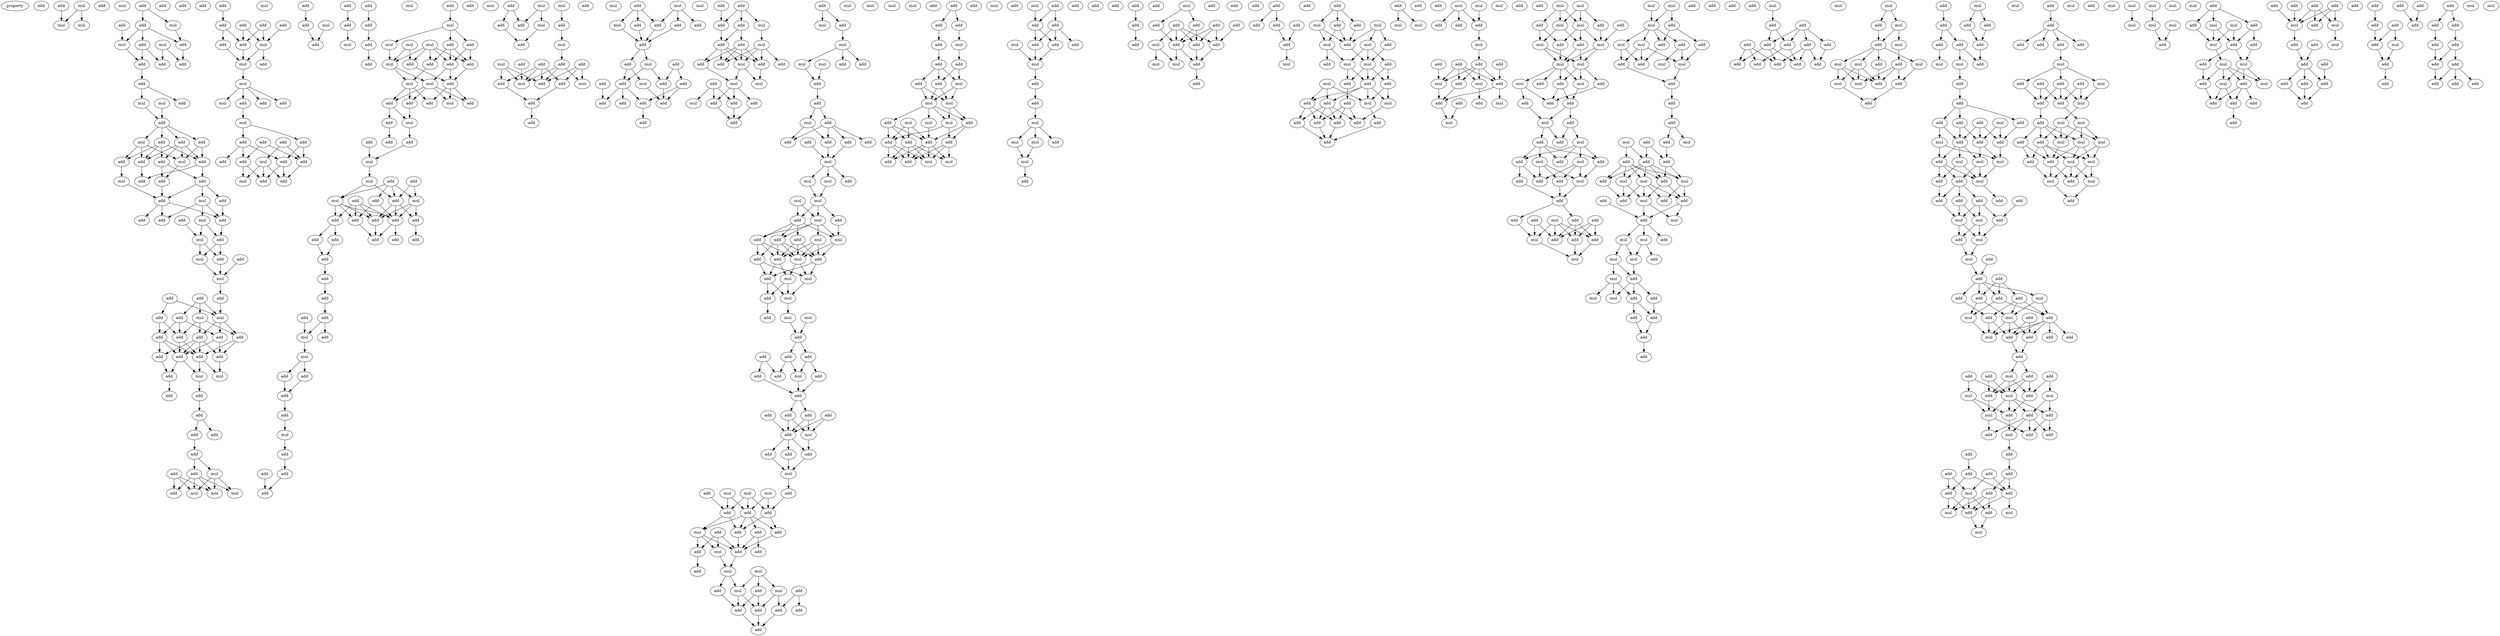 digraph {
    node [fontcolor=black]
    property [mul=2,lf=1.2]
    0 [ label = add ];
    1 [ label = mul ];
    2 [ label = add ];
    3 [ label = add ];
    4 [ label = mul ];
    5 [ label = mul ];
    6 [ label = mul ];
    7 [ label = add ];
    8 [ label = mul ];
    9 [ label = add ];
    10 [ label = add ];
    11 [ label = add ];
    12 [ label = add ];
    13 [ label = mul ];
    14 [ label = mul ];
    15 [ label = add ];
    16 [ label = add ];
    17 [ label = add ];
    18 [ label = add ];
    19 [ label = mul ];
    20 [ label = add ];
    21 [ label = mul ];
    22 [ label = add ];
    23 [ label = add ];
    24 [ label = add ];
    25 [ label = add ];
    26 [ label = mul ];
    27 [ label = mul ];
    28 [ label = add ];
    29 [ label = add ];
    30 [ label = add ];
    31 [ label = add ];
    32 [ label = add ];
    33 [ label = mul ];
    34 [ label = add ];
    35 [ label = add ];
    36 [ label = add ];
    37 [ label = add ];
    38 [ label = add ];
    39 [ label = mul ];
    40 [ label = add ];
    41 [ label = add ];
    42 [ label = add ];
    43 [ label = add ];
    44 [ label = mul ];
    45 [ label = add ];
    46 [ label = mul ];
    47 [ label = add ];
    48 [ label = mul ];
    49 [ label = add ];
    50 [ label = mul ];
    51 [ label = add ];
    52 [ label = add ];
    53 [ label = add ];
    54 [ label = mul ];
    55 [ label = add ];
    56 [ label = mul ];
    57 [ label = add ];
    58 [ label = add ];
    59 [ label = add ];
    60 [ label = add ];
    61 [ label = add ];
    62 [ label = add ];
    63 [ label = add ];
    64 [ label = add ];
    65 [ label = add ];
    66 [ label = add ];
    67 [ label = mul ];
    68 [ label = add ];
    69 [ label = mul ];
    70 [ label = add ];
    71 [ label = add ];
    72 [ label = add ];
    73 [ label = add ];
    74 [ label = add ];
    75 [ label = add ];
    76 [ label = add ];
    77 [ label = add ];
    78 [ label = add ];
    79 [ label = add ];
    80 [ label = mul ];
    81 [ label = add ];
    82 [ label = mul ];
    83 [ label = mul ];
    84 [ label = mul ];
    85 [ label = add ];
    86 [ label = add ];
    87 [ label = add ];
    88 [ label = add ];
    89 [ label = add ];
    90 [ label = add ];
    91 [ label = mul ];
    92 [ label = add ];
    93 [ label = mul ];
    94 [ label = mul ];
    95 [ label = add ];
    96 [ label = mul ];
    97 [ label = mul ];
    98 [ label = add ];
    99 [ label = add ];
    100 [ label = add ];
    101 [ label = mul ];
    102 [ label = add ];
    103 [ label = add ];
    104 [ label = add ];
    105 [ label = add ];
    106 [ label = mul ];
    107 [ label = add ];
    108 [ label = add ];
    109 [ label = add ];
    110 [ label = add ];
    111 [ label = add ];
    112 [ label = mul ];
    113 [ label = add ];
    114 [ label = add ];
    115 [ label = mul ];
    116 [ label = add ];
    117 [ label = add ];
    118 [ label = add ];
    119 [ label = add ];
    120 [ label = mul ];
    121 [ label = add ];
    122 [ label = add ];
    123 [ label = add ];
    124 [ label = add ];
    125 [ label = mul ];
    126 [ label = add ];
    127 [ label = mul ];
    128 [ label = mul ];
    129 [ label = add ];
    130 [ label = mul ];
    131 [ label = mul ];
    132 [ label = add ];
    133 [ label = add ];
    134 [ label = add ];
    135 [ label = add ];
    136 [ label = add ];
    137 [ label = mul ];
    138 [ label = mul ];
    139 [ label = mul ];
    140 [ label = add ];
    141 [ label = add ];
    142 [ label = add ];
    143 [ label = add ];
    144 [ label = mul ];
    145 [ label = add ];
    146 [ label = mul ];
    147 [ label = add ];
    148 [ label = add ];
    149 [ label = add ];
    150 [ label = add ];
    151 [ label = add ];
    152 [ label = mul ];
    153 [ label = add ];
    154 [ label = add ];
    155 [ label = mul ];
    156 [ label = mul ];
    157 [ label = add ];
    158 [ label = add ];
    159 [ label = mul ];
    160 [ label = add ];
    161 [ label = add ];
    162 [ label = add ];
    163 [ label = add ];
    164 [ label = add ];
    165 [ label = add ];
    166 [ label = add ];
    167 [ label = add ];
    168 [ label = add ];
    169 [ label = add ];
    170 [ label = add ];
    171 [ label = add ];
    172 [ label = add ];
    173 [ label = add ];
    174 [ label = add ];
    175 [ label = add ];
    176 [ label = mul ];
    177 [ label = add ];
    178 [ label = mul ];
    179 [ label = add ];
    180 [ label = add ];
    181 [ label = add ];
    182 [ label = add ];
    183 [ label = mul ];
    184 [ label = mul ];
    185 [ label = add ];
    186 [ label = add ];
    187 [ label = mul ];
    188 [ label = add ];
    189 [ label = add ];
    190 [ label = mul ];
    191 [ label = add ];
    192 [ label = add ];
    193 [ label = add ];
    194 [ label = add ];
    195 [ label = mul ];
    196 [ label = add ];
    197 [ label = add ];
    198 [ label = mul ];
    199 [ label = mul ];
    200 [ label = add ];
    201 [ label = mul ];
    202 [ label = add ];
    203 [ label = add ];
    204 [ label = add ];
    205 [ label = mul ];
    206 [ label = add ];
    207 [ label = mul ];
    208 [ label = add ];
    209 [ label = add ];
    210 [ label = add ];
    211 [ label = add ];
    212 [ label = add ];
    213 [ label = mul ];
    214 [ label = add ];
    215 [ label = add ];
    216 [ label = add ];
    217 [ label = add ];
    218 [ label = mul ];
    219 [ label = add ];
    220 [ label = add ];
    221 [ label = add ];
    222 [ label = mul ];
    223 [ label = add ];
    224 [ label = add ];
    225 [ label = add ];
    226 [ label = add ];
    227 [ label = mul ];
    228 [ label = add ];
    229 [ label = add ];
    230 [ label = add ];
    231 [ label = mul ];
    232 [ label = add ];
    233 [ label = add ];
    234 [ label = add ];
    235 [ label = add ];
    236 [ label = add ];
    237 [ label = mul ];
    238 [ label = add ];
    239 [ label = add ];
    240 [ label = mul ];
    241 [ label = add ];
    242 [ label = add ];
    243 [ label = mul ];
    244 [ label = add ];
    245 [ label = add ];
    246 [ label = add ];
    247 [ label = mul ];
    248 [ label = add ];
    249 [ label = mul ];
    250 [ label = add ];
    251 [ label = add ];
    252 [ label = mul ];
    253 [ label = add ];
    254 [ label = add ];
    255 [ label = add ];
    256 [ label = mul ];
    257 [ label = add ];
    258 [ label = mul ];
    259 [ label = mul ];
    260 [ label = mul ];
    261 [ label = add ];
    262 [ label = add ];
    263 [ label = add ];
    264 [ label = add ];
    265 [ label = add ];
    266 [ label = mul ];
    267 [ label = add ];
    268 [ label = add ];
    269 [ label = add ];
    270 [ label = add ];
    271 [ label = add ];
    272 [ label = mul ];
    273 [ label = mul ];
    274 [ label = mul ];
    275 [ label = add ];
    276 [ label = mul ];
    277 [ label = mul ];
    278 [ label = mul ];
    279 [ label = add ];
    280 [ label = add ];
    281 [ label = mul ];
    282 [ label = add ];
    283 [ label = add ];
    284 [ label = mul ];
    285 [ label = add ];
    286 [ label = add ];
    287 [ label = mul ];
    288 [ label = add ];
    289 [ label = add ];
    290 [ label = add ];
    291 [ label = mul ];
    292 [ label = mul ];
    293 [ label = add ];
    294 [ label = mul ];
    295 [ label = add ];
    296 [ label = mul ];
    297 [ label = mul ];
    298 [ label = mul ];
    299 [ label = mul ];
    300 [ label = add ];
    301 [ label = add ];
    302 [ label = add ];
    303 [ label = add ];
    304 [ label = mul ];
    305 [ label = add ];
    306 [ label = add ];
    307 [ label = add ];
    308 [ label = mul ];
    309 [ label = add ];
    310 [ label = add ];
    311 [ label = add ];
    312 [ label = add ];
    313 [ label = add ];
    314 [ label = add ];
    315 [ label = mul ];
    316 [ label = add ];
    317 [ label = add ];
    318 [ label = add ];
    319 [ label = mul ];
    320 [ label = mul ];
    321 [ label = mul ];
    322 [ label = mul ];
    323 [ label = mul ];
    324 [ label = add ];
    325 [ label = add ];
    326 [ label = add ];
    327 [ label = add ];
    328 [ label = add ];
    329 [ label = add ];
    330 [ label = add ];
    331 [ label = mul ];
    332 [ label = add ];
    333 [ label = add ];
    334 [ label = mul ];
    335 [ label = add ];
    336 [ label = add ];
    337 [ label = add ];
    338 [ label = mul ];
    339 [ label = mul ];
    340 [ label = add ];
    341 [ label = mul ];
    342 [ label = mul ];
    343 [ label = add ];
    344 [ label = add ];
    345 [ label = add ];
    346 [ label = add ];
    347 [ label = add ];
    348 [ label = add ];
    349 [ label = add ];
    350 [ label = add ];
    351 [ label = add ];
    352 [ label = add ];
    353 [ label = add ];
    354 [ label = mul ];
    355 [ label = add ];
    356 [ label = add ];
    357 [ label = mul ];
    358 [ label = add ];
    359 [ label = add ];
    360 [ label = add ];
    361 [ label = add ];
    362 [ label = mul ];
    363 [ label = add ];
    364 [ label = mul ];
    365 [ label = mul ];
    366 [ label = add ];
    367 [ label = add ];
    368 [ label = mul ];
    369 [ label = mul ];
    370 [ label = mul ];
    371 [ label = add ];
    372 [ label = add ];
    373 [ label = add ];
    374 [ label = add ];
    375 [ label = add ];
    376 [ label = add ];
    377 [ label = mul ];
    378 [ label = mul ];
    379 [ label = add ];
    380 [ label = mul ];
    381 [ label = add ];
    382 [ label = add ];
    383 [ label = add ];
    384 [ label = add ];
    385 [ label = mul ];
    386 [ label = add ];
    387 [ label = add ];
    388 [ label = mul ];
    389 [ label = add ];
    390 [ label = add ];
    391 [ label = add ];
    392 [ label = mul ];
    393 [ label = add ];
    394 [ label = mul ];
    395 [ label = add ];
    396 [ label = mul ];
    397 [ label = add ];
    398 [ label = mul ];
    399 [ label = add ];
    400 [ label = add ];
    401 [ label = add ];
    402 [ label = add ];
    403 [ label = add ];
    404 [ label = mul ];
    405 [ label = add ];
    406 [ label = add ];
    407 [ label = add ];
    408 [ label = add ];
    409 [ label = add ];
    410 [ label = mul ];
    411 [ label = add ];
    412 [ label = add ];
    413 [ label = add ];
    414 [ label = mul ];
    415 [ label = mul ];
    416 [ label = add ];
    417 [ label = add ];
    418 [ label = add ];
    419 [ label = add ];
    420 [ label = add ];
    421 [ label = add ];
    422 [ label = add ];
    423 [ label = add ];
    424 [ label = add ];
    425 [ label = add ];
    426 [ label = add ];
    427 [ label = mul ];
    428 [ label = add ];
    429 [ label = mul ];
    430 [ label = mul ];
    431 [ label = add ];
    432 [ label = add ];
    433 [ label = add ];
    434 [ label = mul ];
    435 [ label = mul ];
    436 [ label = add ];
    437 [ label = add ];
    438 [ label = mul ];
    439 [ label = mul ];
    440 [ label = add ];
    441 [ label = add ];
    442 [ label = add ];
    443 [ label = mul ];
    444 [ label = add ];
    445 [ label = add ];
    446 [ label = mul ];
    447 [ label = mul ];
    448 [ label = add ];
    449 [ label = add ];
    450 [ label = add ];
    451 [ label = add ];
    452 [ label = add ];
    453 [ label = add ];
    454 [ label = add ];
    455 [ label = add ];
    456 [ label = add ];
    457 [ label = add ];
    458 [ label = mul ];
    459 [ label = add ];
    460 [ label = mul ];
    461 [ label = mul ];
    462 [ label = mul ];
    463 [ label = add ];
    464 [ label = mul ];
    465 [ label = add ];
    466 [ label = add ];
    467 [ label = add ];
    468 [ label = mul ];
    469 [ label = add ];
    470 [ label = add ];
    471 [ label = add ];
    472 [ label = add ];
    473 [ label = add ];
    474 [ label = mul ];
    475 [ label = mul ];
    476 [ label = add ];
    477 [ label = add ];
    478 [ label = add ];
    479 [ label = add ];
    480 [ label = mul ];
    481 [ label = add ];
    482 [ label = mul ];
    483 [ label = mul ];
    484 [ label = mul ];
    485 [ label = mul ];
    486 [ label = add ];
    487 [ label = add ];
    488 [ label = mul ];
    489 [ label = add ];
    490 [ label = mul ];
    491 [ label = add ];
    492 [ label = mul ];
    493 [ label = add ];
    494 [ label = mul ];
    495 [ label = mul ];
    496 [ label = mul ];
    497 [ label = add ];
    498 [ label = add ];
    499 [ label = add ];
    500 [ label = mul ];
    501 [ label = add ];
    502 [ label = add ];
    503 [ label = add ];
    504 [ label = mul ];
    505 [ label = add ];
    506 [ label = add ];
    507 [ label = add ];
    508 [ label = mul ];
    509 [ label = mul ];
    510 [ label = add ];
    511 [ label = add ];
    512 [ label = add ];
    513 [ label = mul ];
    514 [ label = add ];
    515 [ label = add ];
    516 [ label = add ];
    517 [ label = mul ];
    518 [ label = add ];
    519 [ label = mul ];
    520 [ label = add ];
    521 [ label = add ];
    522 [ label = add ];
    523 [ label = add ];
    524 [ label = add ];
    525 [ label = mul ];
    526 [ label = add ];
    527 [ label = add ];
    528 [ label = mul ];
    529 [ label = mul ];
    530 [ label = mul ];
    531 [ label = mul ];
    532 [ label = add ];
    533 [ label = mul ];
    534 [ label = add ];
    535 [ label = add ];
    536 [ label = mul ];
    537 [ label = add ];
    538 [ label = mul ];
    539 [ label = add ];
    540 [ label = mul ];
    541 [ label = add ];
    542 [ label = add ];
    543 [ label = add ];
    544 [ label = add ];
    545 [ label = add ];
    546 [ label = add ];
    547 [ label = add ];
    548 [ label = add ];
    549 [ label = mul ];
    550 [ label = mul ];
    551 [ label = add ];
    552 [ label = add ];
    553 [ label = add ];
    554 [ label = mul ];
    555 [ label = add ];
    556 [ label = add ];
    557 [ label = mul ];
    558 [ label = mul ];
    559 [ label = mul ];
    560 [ label = add ];
    561 [ label = add ];
    562 [ label = add ];
    563 [ label = add ];
    564 [ label = add ];
    565 [ label = mul ];
    566 [ label = mul ];
    567 [ label = mul ];
    568 [ label = add ];
    569 [ label = mul ];
    570 [ label = mul ];
    571 [ label = add ];
    572 [ label = add ];
    573 [ label = add ];
    574 [ label = mul ];
    575 [ label = mul ];
    576 [ label = add ];
    577 [ label = add ];
    578 [ label = mul ];
    579 [ label = add ];
    580 [ label = add ];
    581 [ label = add ];
    582 [ label = add ];
    583 [ label = add ];
    584 [ label = mul ];
    585 [ label = add ];
    586 [ label = add ];
    587 [ label = add ];
    588 [ label = add ];
    589 [ label = add ];
    590 [ label = add ];
    591 [ label = add ];
    592 [ label = add ];
    593 [ label = add ];
    594 [ label = add ];
    595 [ label = add ];
    596 [ label = add ];
    597 [ label = mul ];
    598 [ label = mul ];
    599 [ label = mul ];
    600 [ label = add ];
    601 [ label = mul ];
    602 [ label = add ];
    603 [ label = add ];
    604 [ label = add ];
    605 [ label = mul ];
    606 [ label = mul ];
    607 [ label = mul ];
    608 [ label = add ];
    609 [ label = add ];
    610 [ label = mul ];
    611 [ label = mul ];
    612 [ label = add ];
    613 [ label = mul ];
    614 [ label = add ];
    615 [ label = mul ];
    616 [ label = add ];
    617 [ label = add ];
    618 [ label = add ];
    619 [ label = add ];
    620 [ label = add ];
    621 [ label = add ];
    622 [ label = mul ];
    623 [ label = mul ];
    624 [ label = add ];
    625 [ label = add ];
    626 [ label = add ];
    627 [ label = add ];
    628 [ label = add ];
    629 [ label = add ];
    630 [ label = mul ];
    631 [ label = add ];
    632 [ label = add ];
    633 [ label = add ];
    634 [ label = add ];
    635 [ label = mul ];
    636 [ label = add ];
    637 [ label = mul ];
    638 [ label = mul ];
    639 [ label = mul ];
    640 [ label = add ];
    641 [ label = add ];
    642 [ label = mul ];
    643 [ label = add ];
    644 [ label = add ];
    645 [ label = add ];
    646 [ label = add ];
    647 [ label = add ];
    648 [ label = mul ];
    649 [ label = mul ];
    650 [ label = add ];
    651 [ label = mul ];
    652 [ label = add ];
    653 [ label = mul ];
    654 [ label = add ];
    655 [ label = add ];
    656 [ label = add ];
    657 [ label = add ];
    658 [ label = add ];
    659 [ label = add ];
    660 [ label = mul ];
    661 [ label = add ];
    662 [ label = mul ];
    663 [ label = add ];
    664 [ label = mul ];
    665 [ label = add ];
    666 [ label = add ];
    667 [ label = add ];
    668 [ label = add ];
    669 [ label = add ];
    670 [ label = mul ];
    671 [ label = add ];
    672 [ label = add ];
    673 [ label = add ];
    674 [ label = add ];
    675 [ label = add ];
    676 [ label = add ];
    677 [ label = mul ];
    678 [ label = add ];
    679 [ label = mul ];
    680 [ label = mul ];
    681 [ label = mul ];
    682 [ label = add ];
    683 [ label = add ];
    684 [ label = mul ];
    685 [ label = add ];
    686 [ label = add ];
    687 [ label = add ];
    688 [ label = add ];
    689 [ label = mul ];
    690 [ label = add ];
    691 [ label = add ];
    692 [ label = add ];
    693 [ label = add ];
    694 [ label = add ];
    695 [ label = add ];
    696 [ label = add ];
    697 [ label = mul ];
    698 [ label = add ];
    699 [ label = add ];
    700 [ label = add ];
    701 [ label = add ];
    702 [ label = mul ];
    703 [ label = add ];
    704 [ label = mul ];
    705 [ label = mul ];
    706 [ label = add ];
    707 [ label = add ];
    708 [ label = add ];
    709 [ label = mul ];
    710 [ label = add ];
    711 [ label = add ];
    712 [ label = add ];
    713 [ label = mul ];
    714 [ label = add ];
    715 [ label = add ];
    716 [ label = add ];
    717 [ label = add ];
    718 [ label = mul ];
    719 [ label = mul ];
    720 [ label = add ];
    721 [ label = add ];
    722 [ label = mul ];
    723 [ label = mul ];
    724 [ label = add ];
    725 [ label = add ];
    726 [ label = mul ];
    727 [ label = mul ];
    728 [ label = mul ];
    729 [ label = add ];
    730 [ label = add ];
    731 [ label = mul ];
    732 [ label = add ];
    733 [ label = mul ];
    734 [ label = mul ];
    735 [ label = add ];
    736 [ label = mul ];
    737 [ label = add ];
    738 [ label = add ];
    739 [ label = mul ];
    740 [ label = mul ];
    741 [ label = mul ];
    742 [ label = mul ];
    743 [ label = mul ];
    744 [ label = mul ];
    745 [ label = add ];
    746 [ label = mul ];
    747 [ label = mul ];
    748 [ label = add ];
    749 [ label = add ];
    750 [ label = mul ];
    751 [ label = add ];
    752 [ label = mul ];
    753 [ label = add ];
    754 [ label = add ];
    755 [ label = mul ];
    756 [ label = mul ];
    757 [ label = mul ];
    758 [ label = add ];
    759 [ label = mul ];
    760 [ label = add ];
    761 [ label = mul ];
    762 [ label = add ];
    763 [ label = add ];
    764 [ label = add ];
    765 [ label = add ];
    766 [ label = add ];
    767 [ label = add ];
    768 [ label = add ];
    769 [ label = add ];
    770 [ label = add ];
    771 [ label = mul ];
    772 [ label = add ];
    773 [ label = mul ];
    774 [ label = mul ];
    775 [ label = add ];
    776 [ label = add ];
    777 [ label = add ];
    778 [ label = add ];
    779 [ label = add ];
    780 [ label = add ];
    781 [ label = add ];
    782 [ label = add ];
    783 [ label = add ];
    784 [ label = add ];
    785 [ label = add ];
    786 [ label = add ];
    787 [ label = add ];
    788 [ label = mul ];
    789 [ label = add ];
    790 [ label = add ];
    791 [ label = add ];
    792 [ label = add ];
    793 [ label = add ];
    794 [ label = add ];
    795 [ label = mul ];
    796 [ label = add ];
    797 [ label = add ];
    798 [ label = add ];
    799 [ label = add ];
    800 [ label = add ];
    801 [ label = add ];
    802 [ label = mul ];
    803 [ label = add ];
    804 [ label = add ];
    805 [ label = add ];
    1 -> 5 [ name = 0 ];
    1 -> 6 [ name = 1 ];
    3 -> 5 [ name = 2 ];
    7 -> 8 [ name = 3 ];
    7 -> 9 [ name = 4 ];
    8 -> 12 [ name = 5 ];
    9 -> 11 [ name = 6 ];
    9 -> 12 [ name = 7 ];
    9 -> 14 [ name = 8 ];
    10 -> 14 [ name = 9 ];
    11 -> 15 [ name = 10 ];
    11 -> 17 [ name = 11 ];
    12 -> 16 [ name = 12 ];
    13 -> 16 [ name = 13 ];
    13 -> 17 [ name = 14 ];
    14 -> 15 [ name = 15 ];
    15 -> 18 [ name = 16 ];
    18 -> 19 [ name = 17 ];
    18 -> 20 [ name = 18 ];
    19 -> 22 [ name = 19 ];
    21 -> 22 [ name = 20 ];
    22 -> 23 [ name = 21 ];
    22 -> 24 [ name = 22 ];
    22 -> 25 [ name = 23 ];
    22 -> 26 [ name = 24 ];
    23 -> 28 [ name = 25 ];
    23 -> 29 [ name = 26 ];
    23 -> 30 [ name = 27 ];
    23 -> 31 [ name = 28 ];
    24 -> 27 [ name = 29 ];
    24 -> 31 [ name = 30 ];
    25 -> 27 [ name = 31 ];
    25 -> 29 [ name = 32 ];
    25 -> 30 [ name = 33 ];
    25 -> 31 [ name = 34 ];
    26 -> 27 [ name = 35 ];
    26 -> 28 [ name = 36 ];
    26 -> 29 [ name = 37 ];
    27 -> 32 [ name = 38 ];
    28 -> 33 [ name = 39 ];
    29 -> 34 [ name = 40 ];
    30 -> 32 [ name = 41 ];
    30 -> 35 [ name = 42 ];
    31 -> 34 [ name = 43 ];
    31 -> 35 [ name = 44 ];
    32 -> 37 [ name = 45 ];
    33 -> 37 [ name = 46 ];
    35 -> 37 [ name = 47 ];
    35 -> 38 [ name = 48 ];
    35 -> 39 [ name = 49 ];
    37 -> 40 [ name = 50 ];
    37 -> 41 [ name = 51 ];
    37 -> 43 [ name = 52 ];
    38 -> 41 [ name = 53 ];
    39 -> 40 [ name = 54 ];
    39 -> 41 [ name = 55 ];
    39 -> 44 [ name = 56 ];
    41 -> 45 [ name = 57 ];
    42 -> 46 [ name = 58 ];
    44 -> 45 [ name = 59 ];
    44 -> 46 [ name = 60 ];
    45 -> 47 [ name = 61 ];
    45 -> 48 [ name = 62 ];
    46 -> 47 [ name = 63 ];
    46 -> 48 [ name = 64 ];
    47 -> 50 [ name = 65 ];
    48 -> 50 [ name = 66 ];
    49 -> 50 [ name = 67 ];
    50 -> 52 [ name = 68 ];
    51 -> 54 [ name = 69 ];
    51 -> 55 [ name = 70 ];
    52 -> 54 [ name = 71 ];
    53 -> 54 [ name = 72 ];
    53 -> 56 [ name = 73 ];
    53 -> 57 [ name = 74 ];
    54 -> 58 [ name = 75 ];
    54 -> 60 [ name = 76 ];
    54 -> 62 [ name = 77 ];
    55 -> 59 [ name = 78 ];
    55 -> 61 [ name = 79 ];
    56 -> 59 [ name = 80 ];
    56 -> 60 [ name = 81 ];
    56 -> 62 [ name = 82 ];
    57 -> 58 [ name = 83 ];
    57 -> 59 [ name = 84 ];
    57 -> 61 [ name = 85 ];
    58 -> 64 [ name = 86 ];
    58 -> 65 [ name = 87 ];
    59 -> 65 [ name = 88 ];
    59 -> 66 [ name = 89 ];
    60 -> 63 [ name = 90 ];
    60 -> 64 [ name = 91 ];
    60 -> 65 [ name = 92 ];
    60 -> 66 [ name = 93 ];
    61 -> 63 [ name = 94 ];
    61 -> 65 [ name = 95 ];
    61 -> 66 [ name = 96 ];
    62 -> 64 [ name = 97 ];
    62 -> 66 [ name = 98 ];
    63 -> 68 [ name = 99 ];
    64 -> 67 [ name = 100 ];
    65 -> 68 [ name = 101 ];
    65 -> 69 [ name = 102 ];
    66 -> 67 [ name = 103 ];
    66 -> 69 [ name = 104 ];
    68 -> 71 [ name = 105 ];
    69 -> 70 [ name = 106 ];
    70 -> 72 [ name = 107 ];
    72 -> 73 [ name = 108 ];
    72 -> 75 [ name = 109 ];
    73 -> 77 [ name = 110 ];
    77 -> 78 [ name = 111 ];
    77 -> 80 [ name = 112 ];
    78 -> 81 [ name = 113 ];
    78 -> 82 [ name = 114 ];
    78 -> 83 [ name = 115 ];
    78 -> 84 [ name = 116 ];
    79 -> 81 [ name = 117 ];
    79 -> 83 [ name = 118 ];
    79 -> 84 [ name = 119 ];
    80 -> 82 [ name = 120 ];
    80 -> 83 [ name = 121 ];
    80 -> 84 [ name = 122 ];
    85 -> 86 [ name = 123 ];
    86 -> 90 [ name = 124 ];
    86 -> 92 [ name = 125 ];
    87 -> 91 [ name = 126 ];
    88 -> 91 [ name = 127 ];
    88 -> 92 [ name = 128 ];
    89 -> 91 [ name = 129 ];
    89 -> 92 [ name = 130 ];
    90 -> 94 [ name = 131 ];
    91 -> 94 [ name = 132 ];
    91 -> 95 [ name = 133 ];
    92 -> 94 [ name = 134 ];
    94 -> 96 [ name = 135 ];
    96 -> 97 [ name = 136 ];
    96 -> 98 [ name = 137 ];
    96 -> 99 [ name = 138 ];
    96 -> 100 [ name = 139 ];
    98 -> 101 [ name = 140 ];
    101 -> 102 [ name = 141 ];
    101 -> 103 [ name = 142 ];
    102 -> 108 [ name = 143 ];
    102 -> 109 [ name = 144 ];
    102 -> 110 [ name = 145 ];
    103 -> 107 [ name = 146 ];
    103 -> 110 [ name = 147 ];
    104 -> 107 [ name = 148 ];
    104 -> 109 [ name = 149 ];
    105 -> 106 [ name = 150 ];
    105 -> 107 [ name = 151 ];
    106 -> 111 [ name = 152 ];
    106 -> 112 [ name = 153 ];
    106 -> 113 [ name = 154 ];
    107 -> 111 [ name = 155 ];
    109 -> 112 [ name = 156 ];
    109 -> 113 [ name = 157 ];
    110 -> 111 [ name = 158 ];
    110 -> 113 [ name = 159 ];
    114 -> 116 [ name = 160 ];
    115 -> 118 [ name = 161 ];
    116 -> 118 [ name = 162 ];
    117 -> 119 [ name = 163 ];
    119 -> 120 [ name = 164 ];
    121 -> 122 [ name = 165 ];
    122 -> 123 [ name = 166 ];
    123 -> 124 [ name = 167 ];
    126 -> 127 [ name = 168 ];
    127 -> 128 [ name = 169 ];
    127 -> 129 [ name = 170 ];
    127 -> 132 [ name = 171 ];
    128 -> 137 [ name = 172 ];
    129 -> 133 [ name = 173 ];
    129 -> 135 [ name = 174 ];
    129 -> 136 [ name = 175 ];
    130 -> 133 [ name = 176 ];
    130 -> 134 [ name = 177 ];
    130 -> 135 [ name = 178 ];
    130 -> 136 [ name = 179 ];
    130 -> 137 [ name = 180 ];
    131 -> 134 [ name = 181 ];
    131 -> 137 [ name = 182 ];
    132 -> 133 [ name = 183 ];
    132 -> 136 [ name = 184 ];
    133 -> 140 [ name = 185 ];
    134 -> 140 [ name = 186 ];
    135 -> 138 [ name = 187 ];
    136 -> 139 [ name = 188 ];
    136 -> 140 [ name = 189 ];
    137 -> 138 [ name = 190 ];
    137 -> 139 [ name = 191 ];
    138 -> 141 [ name = 192 ];
    138 -> 142 [ name = 193 ];
    138 -> 145 [ name = 194 ];
    139 -> 142 [ name = 195 ];
    139 -> 143 [ name = 196 ];
    139 -> 144 [ name = 197 ];
    139 -> 145 [ name = 198 ];
    140 -> 141 [ name = 199 ];
    140 -> 143 [ name = 200 ];
    140 -> 144 [ name = 201 ];
    142 -> 146 [ name = 202 ];
    142 -> 147 [ name = 203 ];
    145 -> 146 [ name = 204 ];
    146 -> 148 [ name = 205 ];
    147 -> 149 [ name = 206 ];
    148 -> 152 [ name = 207 ];
    150 -> 152 [ name = 208 ];
    152 -> 155 [ name = 209 ];
    153 -> 158 [ name = 210 ];
    153 -> 159 [ name = 211 ];
    154 -> 156 [ name = 212 ];
    154 -> 158 [ name = 213 ];
    154 -> 159 [ name = 214 ];
    154 -> 160 [ name = 215 ];
    155 -> 156 [ name = 216 ];
    155 -> 158 [ name = 217 ];
    156 -> 161 [ name = 218 ];
    156 -> 162 [ name = 219 ];
    156 -> 164 [ name = 220 ];
    156 -> 165 [ name = 221 ];
    157 -> 161 [ name = 222 ];
    157 -> 162 [ name = 223 ];
    157 -> 164 [ name = 224 ];
    157 -> 165 [ name = 225 ];
    158 -> 161 [ name = 226 ];
    158 -> 163 [ name = 227 ];
    158 -> 165 [ name = 228 ];
    159 -> 161 [ name = 229 ];
    159 -> 163 [ name = 230 ];
    159 -> 165 [ name = 231 ];
    160 -> 161 [ name = 232 ];
    160 -> 162 [ name = 233 ];
    161 -> 166 [ name = 234 ];
    161 -> 169 [ name = 235 ];
    162 -> 169 [ name = 236 ];
    163 -> 170 [ name = 237 ];
    164 -> 167 [ name = 238 ];
    164 -> 168 [ name = 239 ];
    165 -> 169 [ name = 240 ];
    167 -> 171 [ name = 241 ];
    168 -> 171 [ name = 242 ];
    171 -> 172 [ name = 243 ];
    172 -> 173 [ name = 244 ];
    173 -> 174 [ name = 245 ];
    174 -> 176 [ name = 246 ];
    174 -> 177 [ name = 247 ];
    175 -> 176 [ name = 248 ];
    176 -> 178 [ name = 249 ];
    178 -> 179 [ name = 250 ];
    178 -> 180 [ name = 251 ];
    179 -> 181 [ name = 252 ];
    180 -> 181 [ name = 253 ];
    181 -> 182 [ name = 254 ];
    182 -> 183 [ name = 255 ];
    183 -> 185 [ name = 256 ];
    185 -> 191 [ name = 257 ];
    186 -> 189 [ name = 258 ];
    186 -> 192 [ name = 259 ];
    187 -> 189 [ name = 260 ];
    187 -> 190 [ name = 261 ];
    188 -> 194 [ name = 262 ];
    190 -> 193 [ name = 263 ];
    191 -> 194 [ name = 264 ];
    192 -> 193 [ name = 265 ];
    195 -> 196 [ name = 266 ];
    196 -> 199 [ name = 267 ];
    199 -> 204 [ name = 268 ];
    200 -> 206 [ name = 269 ];
    200 -> 207 [ name = 270 ];
    200 -> 208 [ name = 271 ];
    201 -> 205 [ name = 272 ];
    201 -> 208 [ name = 273 ];
    201 -> 209 [ name = 274 ];
    202 -> 205 [ name = 275 ];
    203 -> 205 [ name = 276 ];
    203 -> 206 [ name = 277 ];
    203 -> 208 [ name = 278 ];
    203 -> 209 [ name = 279 ];
    204 -> 205 [ name = 280 ];
    204 -> 207 [ name = 281 ];
    204 -> 208 [ name = 282 ];
    206 -> 210 [ name = 283 ];
    209 -> 210 [ name = 284 ];
    210 -> 211 [ name = 285 ];
    212 -> 215 [ name = 286 ];
    212 -> 217 [ name = 287 ];
    212 -> 218 [ name = 288 ];
    213 -> 214 [ name = 289 ];
    213 -> 215 [ name = 290 ];
    213 -> 216 [ name = 291 ];
    215 -> 219 [ name = 292 ];
    216 -> 219 [ name = 293 ];
    217 -> 219 [ name = 294 ];
    218 -> 219 [ name = 295 ];
    219 -> 220 [ name = 296 ];
    219 -> 222 [ name = 297 ];
    220 -> 225 [ name = 298 ];
    220 -> 227 [ name = 299 ];
    221 -> 224 [ name = 300 ];
    221 -> 226 [ name = 301 ];
    222 -> 225 [ name = 302 ];
    222 -> 226 [ name = 303 ];
    223 -> 228 [ name = 304 ];
    224 -> 229 [ name = 305 ];
    224 -> 232 [ name = 306 ];
    225 -> 228 [ name = 307 ];
    225 -> 229 [ name = 308 ];
    225 -> 230 [ name = 309 ];
    226 -> 232 [ name = 310 ];
    227 -> 232 [ name = 311 ];
    229 -> 233 [ name = 312 ];
    234 -> 236 [ name = 313 ];
    234 -> 237 [ name = 314 ];
    234 -> 238 [ name = 315 ];
    235 -> 238 [ name = 316 ];
    236 -> 239 [ name = 317 ];
    236 -> 241 [ name = 318 ];
    237 -> 240 [ name = 319 ];
    238 -> 241 [ name = 320 ];
    239 -> 242 [ name = 321 ];
    239 -> 243 [ name = 322 ];
    239 -> 245 [ name = 323 ];
    239 -> 246 [ name = 324 ];
    240 -> 242 [ name = 325 ];
    240 -> 243 [ name = 326 ];
    240 -> 244 [ name = 327 ];
    240 -> 245 [ name = 328 ];
    241 -> 242 [ name = 329 ];
    241 -> 243 [ name = 330 ];
    241 -> 245 [ name = 331 ];
    241 -> 246 [ name = 332 ];
    242 -> 247 [ name = 333 ];
    243 -> 247 [ name = 334 ];
    243 -> 249 [ name = 335 ];
    246 -> 249 [ name = 336 ];
    248 -> 250 [ name = 337 ];
    248 -> 252 [ name = 338 ];
    248 -> 253 [ name = 339 ];
    249 -> 250 [ name = 340 ];
    249 -> 251 [ name = 341 ];
    249 -> 253 [ name = 342 ];
    250 -> 254 [ name = 343 ];
    251 -> 254 [ name = 344 ];
    253 -> 254 [ name = 345 ];
    255 -> 256 [ name = 346 ];
    255 -> 257 [ name = 347 ];
    257 -> 258 [ name = 348 ];
    258 -> 259 [ name = 349 ];
    258 -> 261 [ name = 350 ];
    258 -> 262 [ name = 351 ];
    259 -> 263 [ name = 352 ];
    260 -> 263 [ name = 353 ];
    263 -> 264 [ name = 354 ];
    264 -> 265 [ name = 355 ];
    264 -> 266 [ name = 356 ];
    265 -> 267 [ name = 357 ];
    265 -> 268 [ name = 358 ];
    265 -> 269 [ name = 359 ];
    265 -> 270 [ name = 360 ];
    266 -> 267 [ name = 361 ];
    266 -> 270 [ name = 362 ];
    267 -> 272 [ name = 363 ];
    268 -> 272 [ name = 364 ];
    271 -> 272 [ name = 365 ];
    272 -> 273 [ name = 366 ];
    272 -> 274 [ name = 367 ];
    272 -> 275 [ name = 368 ];
    273 -> 276 [ name = 369 ];
    274 -> 276 [ name = 370 ];
    276 -> 278 [ name = 371 ];
    276 -> 279 [ name = 372 ];
    276 -> 280 [ name = 373 ];
    277 -> 278 [ name = 374 ];
    277 -> 279 [ name = 375 ];
    278 -> 281 [ name = 376 ];
    278 -> 282 [ name = 377 ];
    278 -> 284 [ name = 378 ];
    278 -> 285 [ name = 379 ];
    279 -> 281 [ name = 380 ];
    279 -> 282 [ name = 381 ];
    279 -> 283 [ name = 382 ];
    279 -> 285 [ name = 383 ];
    280 -> 281 [ name = 384 ];
    281 -> 287 [ name = 385 ];
    281 -> 289 [ name = 386 ];
    282 -> 286 [ name = 387 ];
    282 -> 287 [ name = 388 ];
    282 -> 288 [ name = 389 ];
    282 -> 289 [ name = 390 ];
    283 -> 286 [ name = 391 ];
    283 -> 287 [ name = 392 ];
    283 -> 289 [ name = 393 ];
    284 -> 286 [ name = 394 ];
    284 -> 287 [ name = 395 ];
    284 -> 289 [ name = 396 ];
    285 -> 286 [ name = 397 ];
    285 -> 287 [ name = 398 ];
    285 -> 288 [ name = 399 ];
    286 -> 290 [ name = 400 ];
    286 -> 292 [ name = 401 ];
    287 -> 291 [ name = 402 ];
    287 -> 292 [ name = 403 ];
    288 -> 290 [ name = 404 ];
    288 -> 291 [ name = 405 ];
    289 -> 290 [ name = 406 ];
    289 -> 291 [ name = 407 ];
    290 -> 293 [ name = 408 ];
    290 -> 294 [ name = 409 ];
    291 -> 294 [ name = 410 ];
    292 -> 293 [ name = 411 ];
    292 -> 294 [ name = 412 ];
    293 -> 295 [ name = 413 ];
    294 -> 296 [ name = 414 ];
    296 -> 300 [ name = 415 ];
    298 -> 300 [ name = 416 ];
    300 -> 301 [ name = 417 ];
    300 -> 303 [ name = 418 ];
    301 -> 304 [ name = 419 ];
    301 -> 307 [ name = 420 ];
    302 -> 305 [ name = 421 ];
    302 -> 306 [ name = 422 ];
    303 -> 304 [ name = 423 ];
    303 -> 306 [ name = 424 ];
    304 -> 309 [ name = 425 ];
    305 -> 309 [ name = 426 ];
    307 -> 309 [ name = 427 ];
    309 -> 311 [ name = 428 ];
    309 -> 313 [ name = 429 ];
    310 -> 314 [ name = 430 ];
    311 -> 314 [ name = 431 ];
    311 -> 315 [ name = 432 ];
    312 -> 314 [ name = 433 ];
    312 -> 315 [ name = 434 ];
    313 -> 314 [ name = 435 ];
    313 -> 315 [ name = 436 ];
    314 -> 316 [ name = 437 ];
    314 -> 317 [ name = 438 ];
    314 -> 318 [ name = 439 ];
    315 -> 316 [ name = 440 ];
    316 -> 320 [ name = 441 ];
    317 -> 320 [ name = 442 ];
    318 -> 320 [ name = 443 ];
    320 -> 324 [ name = 444 ];
    321 -> 326 [ name = 445 ];
    321 -> 327 [ name = 446 ];
    321 -> 328 [ name = 447 ];
    322 -> 326 [ name = 448 ];
    322 -> 328 [ name = 449 ];
    323 -> 326 [ name = 450 ];
    323 -> 327 [ name = 451 ];
    324 -> 327 [ name = 452 ];
    325 -> 328 [ name = 453 ];
    326 -> 329 [ name = 454 ];
    326 -> 331 [ name = 455 ];
    326 -> 332 [ name = 456 ];
    326 -> 333 [ name = 457 ];
    327 -> 329 [ name = 458 ];
    327 -> 333 [ name = 459 ];
    328 -> 329 [ name = 460 ];
    328 -> 331 [ name = 461 ];
    329 -> 337 [ name = 462 ];
    330 -> 334 [ name = 463 ];
    330 -> 335 [ name = 464 ];
    330 -> 337 [ name = 465 ];
    331 -> 334 [ name = 466 ];
    331 -> 335 [ name = 467 ];
    331 -> 337 [ name = 468 ];
    332 -> 336 [ name = 469 ];
    332 -> 337 [ name = 470 ];
    333 -> 337 [ name = 471 ];
    334 -> 338 [ name = 472 ];
    335 -> 340 [ name = 473 ];
    337 -> 338 [ name = 474 ];
    338 -> 341 [ name = 475 ];
    338 -> 343 [ name = 476 ];
    339 -> 341 [ name = 477 ];
    339 -> 342 [ name = 478 ];
    339 -> 345 [ name = 479 ];
    341 -> 346 [ name = 480 ];
    341 -> 349 [ name = 481 ];
    342 -> 347 [ name = 482 ];
    342 -> 349 [ name = 483 ];
    343 -> 346 [ name = 484 ];
    344 -> 347 [ name = 485 ];
    344 -> 348 [ name = 486 ];
    345 -> 346 [ name = 487 ];
    345 -> 349 [ name = 488 ];
    346 -> 350 [ name = 489 ];
    347 -> 350 [ name = 490 ];
    349 -> 350 [ name = 491 ];
    352 -> 355 [ name = 492 ];
    352 -> 356 [ name = 493 ];
    355 -> 358 [ name = 494 ];
    356 -> 357 [ name = 495 ];
    357 -> 360 [ name = 496 ];
    358 -> 359 [ name = 497 ];
    359 -> 361 [ name = 498 ];
    359 -> 362 [ name = 499 ];
    359 -> 363 [ name = 500 ];
    360 -> 361 [ name = 501 ];
    360 -> 362 [ name = 502 ];
    361 -> 364 [ name = 503 ];
    361 -> 365 [ name = 504 ];
    362 -> 364 [ name = 505 ];
    362 -> 365 [ name = 506 ];
    363 -> 364 [ name = 507 ];
    363 -> 365 [ name = 508 ];
    364 -> 366 [ name = 509 ];
    364 -> 370 [ name = 510 ];
    365 -> 366 [ name = 511 ];
    365 -> 367 [ name = 512 ];
    365 -> 368 [ name = 513 ];
    365 -> 370 [ name = 514 ];
    366 -> 372 [ name = 515 ];
    366 -> 373 [ name = 516 ];
    367 -> 371 [ name = 517 ];
    367 -> 372 [ name = 518 ];
    367 -> 374 [ name = 519 ];
    368 -> 372 [ name = 520 ];
    369 -> 371 [ name = 521 ];
    369 -> 372 [ name = 522 ];
    369 -> 374 [ name = 523 ];
    370 -> 373 [ name = 524 ];
    370 -> 374 [ name = 525 ];
    371 -> 375 [ name = 526 ];
    371 -> 376 [ name = 527 ];
    371 -> 377 [ name = 528 ];
    371 -> 378 [ name = 529 ];
    372 -> 375 [ name = 530 ];
    372 -> 376 [ name = 531 ];
    372 -> 377 [ name = 532 ];
    372 -> 378 [ name = 533 ];
    373 -> 376 [ name = 534 ];
    373 -> 377 [ name = 535 ];
    373 -> 378 [ name = 536 ];
    374 -> 375 [ name = 537 ];
    374 -> 376 [ name = 538 ];
    374 -> 377 [ name = 539 ];
    380 -> 383 [ name = 540 ];
    381 -> 382 [ name = 541 ];
    381 -> 383 [ name = 542 ];
    382 -> 384 [ name = 543 ];
    382 -> 386 [ name = 544 ];
    382 -> 387 [ name = 545 ];
    383 -> 386 [ name = 546 ];
    383 -> 387 [ name = 547 ];
    385 -> 388 [ name = 548 ];
    386 -> 388 [ name = 549 ];
    387 -> 388 [ name = 550 ];
    388 -> 389 [ name = 551 ];
    389 -> 390 [ name = 552 ];
    390 -> 392 [ name = 553 ];
    392 -> 394 [ name = 554 ];
    392 -> 396 [ name = 555 ];
    392 -> 397 [ name = 556 ];
    394 -> 398 [ name = 557 ];
    396 -> 398 [ name = 558 ];
    398 -> 400 [ name = 559 ];
    399 -> 401 [ name = 560 ];
    401 -> 403 [ name = 561 ];
    404 -> 405 [ name = 562 ];
    404 -> 407 [ name = 563 ];
    405 -> 412 [ name = 564 ];
    406 -> 411 [ name = 565 ];
    406 -> 412 [ name = 566 ];
    406 -> 413 [ name = 567 ];
    407 -> 412 [ name = 568 ];
    407 -> 413 [ name = 569 ];
    408 -> 410 [ name = 570 ];
    408 -> 411 [ name = 571 ];
    408 -> 412 [ name = 572 ];
    408 -> 413 [ name = 573 ];
    409 -> 411 [ name = 574 ];
    410 -> 414 [ name = 575 ];
    410 -> 415 [ name = 576 ];
    411 -> 416 [ name = 577 ];
    412 -> 414 [ name = 578 ];
    412 -> 416 [ name = 579 ];
    413 -> 416 [ name = 580 ];
    416 -> 417 [ name = 581 ];
    421 -> 422 [ name = 582 ];
    421 -> 425 [ name = 583 ];
    423 -> 426 [ name = 584 ];
    425 -> 426 [ name = 585 ];
    426 -> 427 [ name = 586 ];
    428 -> 430 [ name = 587 ];
    428 -> 431 [ name = 588 ];
    428 -> 432 [ name = 589 ];
    429 -> 433 [ name = 590 ];
    429 -> 434 [ name = 591 ];
    429 -> 436 [ name = 592 ];
    430 -> 433 [ name = 593 ];
    430 -> 435 [ name = 594 ];
    431 -> 433 [ name = 595 ];
    432 -> 433 [ name = 596 ];
    432 -> 435 [ name = 597 ];
    433 -> 439 [ name = 598 ];
    434 -> 438 [ name = 599 ];
    434 -> 439 [ name = 600 ];
    434 -> 440 [ name = 601 ];
    435 -> 437 [ name = 602 ];
    435 -> 438 [ name = 603 ];
    436 -> 439 [ name = 604 ];
    438 -> 441 [ name = 605 ];
    438 -> 442 [ name = 606 ];
    439 -> 441 [ name = 607 ];
    439 -> 442 [ name = 608 ];
    439 -> 444 [ name = 609 ];
    440 -> 442 [ name = 610 ];
    440 -> 444 [ name = 611 ];
    441 -> 448 [ name = 612 ];
    442 -> 445 [ name = 613 ];
    442 -> 446 [ name = 614 ];
    442 -> 447 [ name = 615 ];
    442 -> 449 [ name = 616 ];
    443 -> 445 [ name = 617 ];
    443 -> 447 [ name = 618 ];
    443 -> 449 [ name = 619 ];
    444 -> 446 [ name = 620 ];
    444 -> 447 [ name = 621 ];
    445 -> 450 [ name = 622 ];
    445 -> 451 [ name = 623 ];
    445 -> 452 [ name = 624 ];
    445 -> 454 [ name = 625 ];
    446 -> 452 [ name = 626 ];
    447 -> 453 [ name = 627 ];
    448 -> 451 [ name = 628 ];
    448 -> 452 [ name = 629 ];
    448 -> 454 [ name = 630 ];
    449 -> 450 [ name = 631 ];
    449 -> 451 [ name = 632 ];
    449 -> 454 [ name = 633 ];
    450 -> 455 [ name = 634 ];
    451 -> 455 [ name = 635 ];
    453 -> 455 [ name = 636 ];
    454 -> 455 [ name = 637 ];
    456 -> 458 [ name = 638 ];
    456 -> 460 [ name = 639 ];
    461 -> 463 [ name = 640 ];
    461 -> 465 [ name = 641 ];
    461 -> 466 [ name = 642 ];
    462 -> 466 [ name = 643 ];
    466 -> 468 [ name = 644 ];
    468 -> 470 [ name = 645 ];
    469 -> 475 [ name = 646 ];
    470 -> 473 [ name = 647 ];
    470 -> 474 [ name = 648 ];
    470 -> 475 [ name = 649 ];
    470 -> 476 [ name = 650 ];
    471 -> 476 [ name = 651 ];
    472 -> 473 [ name = 652 ];
    472 -> 474 [ name = 653 ];
    472 -> 475 [ name = 654 ];
    472 -> 476 [ name = 655 ];
    473 -> 477 [ name = 656 ];
    474 -> 478 [ name = 657 ];
    475 -> 477 [ name = 658 ];
    476 -> 477 [ name = 659 ];
    476 -> 480 [ name = 660 ];
    477 -> 482 [ name = 661 ];
    481 -> 482 [ name = 662 ];
    483 -> 485 [ name = 663 ];
    483 -> 487 [ name = 664 ];
    483 -> 488 [ name = 665 ];
    484 -> 485 [ name = 666 ];
    484 -> 488 [ name = 667 ];
    484 -> 489 [ name = 668 ];
    485 -> 491 [ name = 669 ];
    485 -> 492 [ name = 670 ];
    486 -> 490 [ name = 671 ];
    487 -> 490 [ name = 672 ];
    488 -> 490 [ name = 673 ];
    488 -> 491 [ name = 674 ];
    488 -> 493 [ name = 675 ];
    489 -> 492 [ name = 676 ];
    489 -> 493 [ name = 677 ];
    490 -> 494 [ name = 678 ];
    490 -> 495 [ name = 679 ];
    491 -> 494 [ name = 680 ];
    491 -> 495 [ name = 681 ];
    492 -> 494 [ name = 682 ];
    492 -> 495 [ name = 683 ];
    493 -> 495 [ name = 684 ];
    494 -> 498 [ name = 685 ];
    494 -> 499 [ name = 686 ];
    494 -> 500 [ name = 687 ];
    495 -> 496 [ name = 688 ];
    495 -> 497 [ name = 689 ];
    495 -> 498 [ name = 690 ];
    495 -> 500 [ name = 691 ];
    496 -> 501 [ name = 692 ];
    496 -> 503 [ name = 693 ];
    498 -> 502 [ name = 694 ];
    498 -> 503 [ name = 695 ];
    499 -> 503 [ name = 696 ];
    500 -> 502 [ name = 697 ];
    501 -> 504 [ name = 698 ];
    502 -> 504 [ name = 699 ];
    502 -> 505 [ name = 700 ];
    504 -> 506 [ name = 701 ];
    504 -> 507 [ name = 702 ];
    505 -> 507 [ name = 703 ];
    505 -> 508 [ name = 704 ];
    506 -> 509 [ name = 705 ];
    506 -> 510 [ name = 706 ];
    506 -> 511 [ name = 707 ];
    506 -> 512 [ name = 708 ];
    508 -> 510 [ name = 709 ];
    508 -> 511 [ name = 710 ];
    508 -> 512 [ name = 711 ];
    508 -> 513 [ name = 712 ];
    509 -> 515 [ name = 713 ];
    509 -> 516 [ name = 714 ];
    509 -> 517 [ name = 715 ];
    511 -> 517 [ name = 716 ];
    512 -> 514 [ name = 717 ];
    512 -> 515 [ name = 718 ];
    513 -> 515 [ name = 719 ];
    513 -> 516 [ name = 720 ];
    513 -> 517 [ name = 721 ];
    514 -> 518 [ name = 722 ];
    516 -> 518 [ name = 723 ];
    517 -> 518 [ name = 724 ];
    518 -> 521 [ name = 725 ];
    518 -> 522 [ name = 726 ];
    519 -> 524 [ name = 727 ];
    519 -> 525 [ name = 728 ];
    519 -> 526 [ name = 729 ];
    519 -> 527 [ name = 730 ];
    520 -> 524 [ name = 731 ];
    520 -> 526 [ name = 732 ];
    520 -> 527 [ name = 733 ];
    521 -> 525 [ name = 734 ];
    522 -> 524 [ name = 735 ];
    522 -> 526 [ name = 736 ];
    522 -> 527 [ name = 737 ];
    523 -> 525 [ name = 738 ];
    523 -> 526 [ name = 739 ];
    524 -> 528 [ name = 740 ];
    525 -> 528 [ name = 741 ];
    527 -> 528 [ name = 742 ];
    529 -> 531 [ name = 743 ];
    529 -> 532 [ name = 744 ];
    530 -> 531 [ name = 745 ];
    531 -> 533 [ name = 746 ];
    531 -> 534 [ name = 747 ];
    531 -> 536 [ name = 748 ];
    531 -> 537 [ name = 749 ];
    532 -> 534 [ name = 750 ];
    532 -> 535 [ name = 751 ];
    533 -> 539 [ name = 752 ];
    533 -> 541 [ name = 753 ];
    534 -> 541 [ name = 754 ];
    535 -> 540 [ name = 755 ];
    536 -> 539 [ name = 756 ];
    536 -> 540 [ name = 757 ];
    536 -> 541 [ name = 758 ];
    537 -> 538 [ name = 759 ];
    537 -> 540 [ name = 760 ];
    539 -> 542 [ name = 761 ];
    540 -> 542 [ name = 762 ];
    542 -> 544 [ name = 763 ];
    544 -> 545 [ name = 764 ];
    545 -> 547 [ name = 765 ];
    545 -> 549 [ name = 766 ];
    547 -> 553 [ name = 767 ];
    548 -> 551 [ name = 768 ];
    548 -> 553 [ name = 769 ];
    550 -> 551 [ name = 770 ];
    550 -> 552 [ name = 771 ];
    551 -> 554 [ name = 772 ];
    551 -> 555 [ name = 773 ];
    551 -> 556 [ name = 774 ];
    551 -> 557 [ name = 775 ];
    551 -> 558 [ name = 776 ];
    552 -> 554 [ name = 777 ];
    552 -> 555 [ name = 778 ];
    552 -> 556 [ name = 779 ];
    552 -> 557 [ name = 780 ];
    552 -> 558 [ name = 781 ];
    553 -> 554 [ name = 782 ];
    553 -> 556 [ name = 783 ];
    554 -> 561 [ name = 784 ];
    554 -> 562 [ name = 785 ];
    555 -> 560 [ name = 786 ];
    556 -> 559 [ name = 787 ];
    556 -> 561 [ name = 788 ];
    557 -> 559 [ name = 789 ];
    557 -> 560 [ name = 790 ];
    558 -> 559 [ name = 791 ];
    558 -> 560 [ name = 792 ];
    558 -> 561 [ name = 793 ];
    558 -> 562 [ name = 794 ];
    559 -> 564 [ name = 795 ];
    559 -> 565 [ name = 796 ];
    561 -> 564 [ name = 797 ];
    561 -> 565 [ name = 798 ];
    563 -> 564 [ name = 799 ];
    564 -> 566 [ name = 800 ];
    564 -> 567 [ name = 801 ];
    564 -> 568 [ name = 802 ];
    566 -> 570 [ name = 803 ];
    566 -> 572 [ name = 804 ];
    567 -> 569 [ name = 805 ];
    567 -> 570 [ name = 806 ];
    569 -> 573 [ name = 807 ];
    569 -> 574 [ name = 808 ];
    570 -> 573 [ name = 809 ];
    573 -> 576 [ name = 810 ];
    573 -> 577 [ name = 811 ];
    573 -> 578 [ name = 812 ];
    574 -> 575 [ name = 813 ];
    574 -> 577 [ name = 814 ];
    574 -> 578 [ name = 815 ];
    576 -> 579 [ name = 816 ];
    577 -> 579 [ name = 817 ];
    577 -> 580 [ name = 818 ];
    579 -> 581 [ name = 819 ];
    580 -> 581 [ name = 820 ];
    581 -> 582 [ name = 821 ];
    584 -> 586 [ name = 822 ];
    585 -> 587 [ name = 823 ];
    585 -> 589 [ name = 824 ];
    585 -> 590 [ name = 825 ];
    585 -> 591 [ name = 826 ];
    586 -> 589 [ name = 827 ];
    586 -> 591 [ name = 828 ];
    587 -> 595 [ name = 829 ];
    588 -> 592 [ name = 830 ];
    588 -> 593 [ name = 831 ];
    588 -> 596 [ name = 832 ];
    589 -> 592 [ name = 833 ];
    589 -> 594 [ name = 834 ];
    590 -> 593 [ name = 835 ];
    590 -> 594 [ name = 836 ];
    590 -> 595 [ name = 837 ];
    591 -> 593 [ name = 838 ];
    591 -> 594 [ name = 839 ];
    591 -> 596 [ name = 840 ];
    598 -> 599 [ name = 841 ];
    598 -> 600 [ name = 842 ];
    599 -> 601 [ name = 843 ];
    599 -> 602 [ name = 844 ];
    600 -> 602 [ name = 845 ];
    601 -> 603 [ name = 846 ];
    602 -> 604 [ name = 847 ];
    602 -> 605 [ name = 848 ];
    602 -> 606 [ name = 849 ];
    602 -> 607 [ name = 850 ];
    603 -> 608 [ name = 851 ];
    603 -> 609 [ name = 852 ];
    603 -> 611 [ name = 853 ];
    604 -> 609 [ name = 854 ];
    605 -> 609 [ name = 855 ];
    605 -> 610 [ name = 856 ];
    605 -> 611 [ name = 857 ];
    606 -> 608 [ name = 858 ];
    607 -> 609 [ name = 859 ];
    607 -> 610 [ name = 860 ];
    607 -> 611 [ name = 861 ];
    608 -> 612 [ name = 862 ];
    610 -> 612 [ name = 863 ];
    613 -> 617 [ name = 864 ];
    613 -> 618 [ name = 865 ];
    614 -> 616 [ name = 866 ];
    616 -> 619 [ name = 867 ];
    616 -> 620 [ name = 868 ];
    617 -> 621 [ name = 869 ];
    618 -> 621 [ name = 870 ];
    619 -> 622 [ name = 871 ];
    620 -> 623 [ name = 872 ];
    620 -> 624 [ name = 873 ];
    621 -> 624 [ name = 874 ];
    623 -> 625 [ name = 875 ];
    625 -> 626 [ name = 876 ];
    626 -> 627 [ name = 877 ];
    626 -> 629 [ name = 878 ];
    626 -> 631 [ name = 879 ];
    627 -> 632 [ name = 880 ];
    627 -> 633 [ name = 881 ];
    628 -> 632 [ name = 882 ];
    628 -> 633 [ name = 883 ];
    628 -> 634 [ name = 884 ];
    629 -> 634 [ name = 885 ];
    630 -> 632 [ name = 886 ];
    630 -> 634 [ name = 887 ];
    631 -> 633 [ name = 888 ];
    631 -> 635 [ name = 889 ];
    632 -> 637 [ name = 890 ];
    632 -> 639 [ name = 891 ];
    633 -> 636 [ name = 892 ];
    633 -> 638 [ name = 893 ];
    633 -> 639 [ name = 894 ];
    634 -> 637 [ name = 895 ];
    635 -> 636 [ name = 896 ];
    635 -> 637 [ name = 897 ];
    636 -> 640 [ name = 898 ];
    636 -> 641 [ name = 899 ];
    636 -> 642 [ name = 900 ];
    637 -> 642 [ name = 901 ];
    638 -> 641 [ name = 902 ];
    638 -> 642 [ name = 903 ];
    639 -> 640 [ name = 904 ];
    639 -> 642 [ name = 905 ];
    640 -> 644 [ name = 906 ];
    640 -> 645 [ name = 907 ];
    640 -> 646 [ name = 908 ];
    641 -> 645 [ name = 909 ];
    642 -> 643 [ name = 910 ];
    644 -> 648 [ name = 911 ];
    644 -> 649 [ name = 912 ];
    644 -> 650 [ name = 913 ];
    645 -> 649 [ name = 914 ];
    646 -> 648 [ name = 915 ];
    646 -> 649 [ name = 916 ];
    647 -> 650 [ name = 917 ];
    648 -> 651 [ name = 918 ];
    648 -> 652 [ name = 919 ];
    649 -> 651 [ name = 920 ];
    649 -> 652 [ name = 921 ];
    650 -> 651 [ name = 922 ];
    651 -> 653 [ name = 923 ];
    652 -> 653 [ name = 924 ];
    653 -> 656 [ name = 925 ];
    654 -> 656 [ name = 926 ];
    655 -> 657 [ name = 927 ];
    655 -> 658 [ name = 928 ];
    655 -> 661 [ name = 929 ];
    656 -> 658 [ name = 930 ];
    656 -> 659 [ name = 931 ];
    656 -> 660 [ name = 932 ];
    656 -> 661 [ name = 933 ];
    657 -> 663 [ name = 934 ];
    657 -> 664 [ name = 935 ];
    657 -> 665 [ name = 936 ];
    658 -> 662 [ name = 937 ];
    658 -> 664 [ name = 938 ];
    659 -> 665 [ name = 939 ];
    660 -> 663 [ name = 940 ];
    660 -> 664 [ name = 941 ];
    661 -> 662 [ name = 942 ];
    661 -> 663 [ name = 943 ];
    662 -> 670 [ name = 944 ];
    663 -> 667 [ name = 945 ];
    663 -> 668 [ name = 946 ];
    663 -> 669 [ name = 947 ];
    663 -> 670 [ name = 948 ];
    663 -> 671 [ name = 949 ];
    664 -> 668 [ name = 950 ];
    664 -> 670 [ name = 951 ];
    664 -> 671 [ name = 952 ];
    665 -> 670 [ name = 953 ];
    665 -> 671 [ name = 954 ];
    666 -> 668 [ name = 955 ];
    666 -> 671 [ name = 956 ];
    668 -> 672 [ name = 957 ];
    671 -> 672 [ name = 958 ];
    672 -> 676 [ name = 959 ];
    672 -> 677 [ name = 960 ];
    673 -> 679 [ name = 961 ];
    673 -> 681 [ name = 962 ];
    674 -> 680 [ name = 963 ];
    674 -> 682 [ name = 964 ];
    675 -> 678 [ name = 965 ];
    675 -> 679 [ name = 966 ];
    676 -> 678 [ name = 967 ];
    676 -> 679 [ name = 968 ];
    676 -> 682 [ name = 969 ];
    677 -> 678 [ name = 970 ];
    677 -> 679 [ name = 971 ];
    677 -> 682 [ name = 972 ];
    678 -> 684 [ name = 973 ];
    679 -> 683 [ name = 974 ];
    679 -> 684 [ name = 975 ];
    679 -> 685 [ name = 976 ];
    679 -> 686 [ name = 977 ];
    680 -> 685 [ name = 978 ];
    680 -> 686 [ name = 979 ];
    681 -> 683 [ name = 980 ];
    681 -> 684 [ name = 981 ];
    682 -> 683 [ name = 982 ];
    683 -> 689 [ name = 983 ];
    684 -> 687 [ name = 984 ];
    684 -> 688 [ name = 985 ];
    685 -> 687 [ name = 986 ];
    685 -> 690 [ name = 987 ];
    686 -> 687 [ name = 988 ];
    686 -> 688 [ name = 989 ];
    686 -> 689 [ name = 990 ];
    686 -> 690 [ name = 991 ];
    689 -> 692 [ name = 992 ];
    691 -> 696 [ name = 993 ];
    692 -> 693 [ name = 994 ];
    693 -> 699 [ name = 995 ];
    693 -> 700 [ name = 996 ];
    694 -> 697 [ name = 997 ];
    694 -> 700 [ name = 998 ];
    695 -> 697 [ name = 999 ];
    695 -> 698 [ name = 1000 ];
    696 -> 698 [ name = 1001 ];
    696 -> 700 [ name = 1002 ];
    697 -> 701 [ name = 1003 ];
    697 -> 703 [ name = 1004 ];
    697 -> 704 [ name = 1005 ];
    698 -> 701 [ name = 1006 ];
    698 -> 704 [ name = 1007 ];
    699 -> 701 [ name = 1008 ];
    699 -> 703 [ name = 1009 ];
    699 -> 704 [ name = 1010 ];
    700 -> 701 [ name = 1011 ];
    700 -> 702 [ name = 1012 ];
    701 -> 705 [ name = 1013 ];
    703 -> 705 [ name = 1014 ];
    706 -> 707 [ name = 1015 ];
    707 -> 708 [ name = 1016 ];
    707 -> 710 [ name = 1017 ];
    707 -> 711 [ name = 1018 ];
    707 -> 712 [ name = 1019 ];
    711 -> 713 [ name = 1020 ];
    713 -> 714 [ name = 1021 ];
    713 -> 717 [ name = 1022 ];
    713 -> 718 [ name = 1023 ];
    714 -> 719 [ name = 1024 ];
    714 -> 720 [ name = 1025 ];
    714 -> 721 [ name = 1026 ];
    715 -> 720 [ name = 1027 ];
    715 -> 721 [ name = 1028 ];
    716 -> 719 [ name = 1029 ];
    716 -> 721 [ name = 1030 ];
    717 -> 720 [ name = 1031 ];
    718 -> 719 [ name = 1032 ];
    719 -> 722 [ name = 1033 ];
    720 -> 724 [ name = 1034 ];
    721 -> 723 [ name = 1035 ];
    722 -> 725 [ name = 1036 ];
    722 -> 726 [ name = 1037 ];
    722 -> 728 [ name = 1038 ];
    723 -> 726 [ name = 1039 ];
    723 -> 727 [ name = 1040 ];
    723 -> 728 [ name = 1041 ];
    724 -> 725 [ name = 1042 ];
    724 -> 726 [ name = 1043 ];
    724 -> 727 [ name = 1044 ];
    724 -> 729 [ name = 1045 ];
    725 -> 730 [ name = 1046 ];
    725 -> 731 [ name = 1047 ];
    725 -> 732 [ name = 1048 ];
    725 -> 733 [ name = 1049 ];
    726 -> 730 [ name = 1050 ];
    727 -> 730 [ name = 1051 ];
    727 -> 731 [ name = 1052 ];
    727 -> 733 [ name = 1053 ];
    728 -> 731 [ name = 1054 ];
    728 -> 733 [ name = 1055 ];
    729 -> 730 [ name = 1056 ];
    729 -> 732 [ name = 1057 ];
    730 -> 735 [ name = 1058 ];
    730 -> 736 [ name = 1059 ];
    731 -> 734 [ name = 1060 ];
    731 -> 735 [ name = 1061 ];
    731 -> 736 [ name = 1062 ];
    732 -> 736 [ name = 1063 ];
    733 -> 734 [ name = 1064 ];
    733 -> 735 [ name = 1065 ];
    734 -> 737 [ name = 1066 ];
    736 -> 737 [ name = 1067 ];
    740 -> 743 [ name = 1068 ];
    741 -> 742 [ name = 1069 ];
    742 -> 745 [ name = 1070 ];
    744 -> 745 [ name = 1071 ];
    748 -> 749 [ name = 1072 ];
    748 -> 751 [ name = 1073 ];
    748 -> 752 [ name = 1074 ];
    749 -> 753 [ name = 1075 ];
    749 -> 754 [ name = 1076 ];
    750 -> 754 [ name = 1077 ];
    750 -> 755 [ name = 1078 ];
    751 -> 755 [ name = 1079 ];
    752 -> 754 [ name = 1080 ];
    752 -> 755 [ name = 1081 ];
    753 -> 757 [ name = 1082 ];
    754 -> 757 [ name = 1083 ];
    754 -> 758 [ name = 1084 ];
    755 -> 756 [ name = 1085 ];
    756 -> 759 [ name = 1086 ];
    756 -> 760 [ name = 1087 ];
    756 -> 761 [ name = 1088 ];
    756 -> 762 [ name = 1089 ];
    757 -> 759 [ name = 1090 ];
    757 -> 761 [ name = 1091 ];
    757 -> 762 [ name = 1092 ];
    758 -> 760 [ name = 1093 ];
    760 -> 763 [ name = 1094 ];
    761 -> 763 [ name = 1095 ];
    761 -> 765 [ name = 1096 ];
    762 -> 763 [ name = 1097 ];
    762 -> 764 [ name = 1098 ];
    762 -> 765 [ name = 1099 ];
    765 -> 766 [ name = 1100 ];
    767 -> 773 [ name = 1101 ];
    768 -> 771 [ name = 1102 ];
    768 -> 772 [ name = 1103 ];
    768 -> 773 [ name = 1104 ];
    769 -> 771 [ name = 1105 ];
    769 -> 772 [ name = 1106 ];
    769 -> 773 [ name = 1107 ];
    770 -> 773 [ name = 1108 ];
    771 -> 774 [ name = 1109 ];
    773 -> 776 [ name = 1110 ];
    775 -> 778 [ name = 1111 ];
    776 -> 778 [ name = 1112 ];
    777 -> 781 [ name = 1113 ];
    778 -> 779 [ name = 1114 ];
    778 -> 781 [ name = 1115 ];
    778 -> 782 [ name = 1116 ];
    779 -> 783 [ name = 1117 ];
    781 -> 783 [ name = 1118 ];
    782 -> 783 [ name = 1119 ];
    784 -> 786 [ name = 1120 ];
    785 -> 787 [ name = 1121 ];
    785 -> 788 [ name = 1122 ];
    786 -> 787 [ name = 1123 ];
    787 -> 789 [ name = 1124 ];
    788 -> 789 [ name = 1125 ];
    789 -> 790 [ name = 1126 ];
    791 -> 793 [ name = 1127 ];
    792 -> 793 [ name = 1128 ];
    794 -> 796 [ name = 1129 ];
    794 -> 797 [ name = 1130 ];
    796 -> 798 [ name = 1131 ];
    797 -> 799 [ name = 1132 ];
    798 -> 801 [ name = 1133 ];
    799 -> 800 [ name = 1134 ];
    799 -> 801 [ name = 1135 ];
    800 -> 803 [ name = 1136 ];
    800 -> 804 [ name = 1137 ];
    800 -> 805 [ name = 1138 ];
    801 -> 805 [ name = 1139 ];
}
